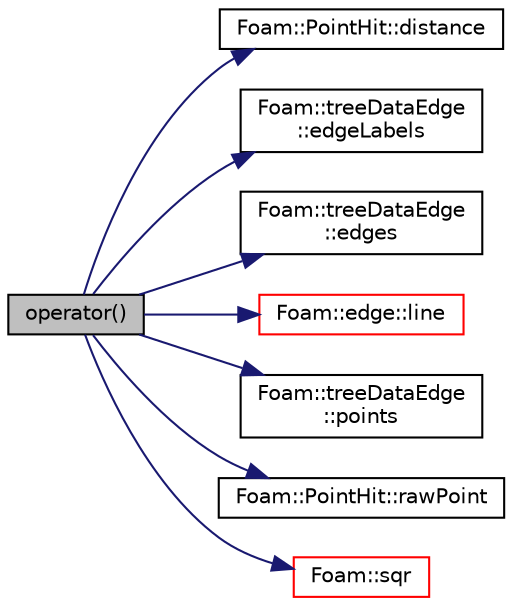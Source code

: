 digraph "operator()"
{
  bgcolor="transparent";
  edge [fontname="Helvetica",fontsize="10",labelfontname="Helvetica",labelfontsize="10"];
  node [fontname="Helvetica",fontsize="10",shape=record];
  rankdir="LR";
  Node4 [label="operator()",height=0.2,width=0.4,color="black", fillcolor="grey75", style="filled", fontcolor="black"];
  Node4 -> Node5 [color="midnightblue",fontsize="10",style="solid",fontname="Helvetica"];
  Node5 [label="Foam::PointHit::distance",height=0.2,width=0.4,color="black",URL="$a28713.html#a288a3ea8e3ee215a5e12afc1002ed4e6",tooltip="Return distance to hit. "];
  Node4 -> Node6 [color="midnightblue",fontsize="10",style="solid",fontname="Helvetica"];
  Node6 [label="Foam::treeDataEdge\l::edgeLabels",height=0.2,width=0.4,color="black",URL="$a26161.html#a8e14d32aaf75dc86604787dbd7be88fe"];
  Node4 -> Node7 [color="midnightblue",fontsize="10",style="solid",fontname="Helvetica"];
  Node7 [label="Foam::treeDataEdge\l::edges",height=0.2,width=0.4,color="black",URL="$a26161.html#ac8d2a6c5ee06c3249c346595d7ecb470"];
  Node4 -> Node8 [color="midnightblue",fontsize="10",style="solid",fontname="Helvetica"];
  Node8 [label="Foam::edge::line",height=0.2,width=0.4,color="red",URL="$a28361.html#a7e77f7ccd244bd2018175b700da722ca",tooltip="Return edge line. "];
  Node4 -> Node12 [color="midnightblue",fontsize="10",style="solid",fontname="Helvetica"];
  Node12 [label="Foam::treeDataEdge\l::points",height=0.2,width=0.4,color="black",URL="$a26161.html#afb6c3bde245ae6ea91f1c538da59f8fc"];
  Node4 -> Node13 [color="midnightblue",fontsize="10",style="solid",fontname="Helvetica"];
  Node13 [label="Foam::PointHit::rawPoint",height=0.2,width=0.4,color="black",URL="$a28713.html#a479a270e3db1518fd61b8a756455786b",tooltip="Return point with no checking. "];
  Node4 -> Node14 [color="midnightblue",fontsize="10",style="solid",fontname="Helvetica"];
  Node14 [label="Foam::sqr",height=0.2,width=0.4,color="red",URL="$a21851.html#a277dc11c581d53826ab5090b08f3b17b"];
}
